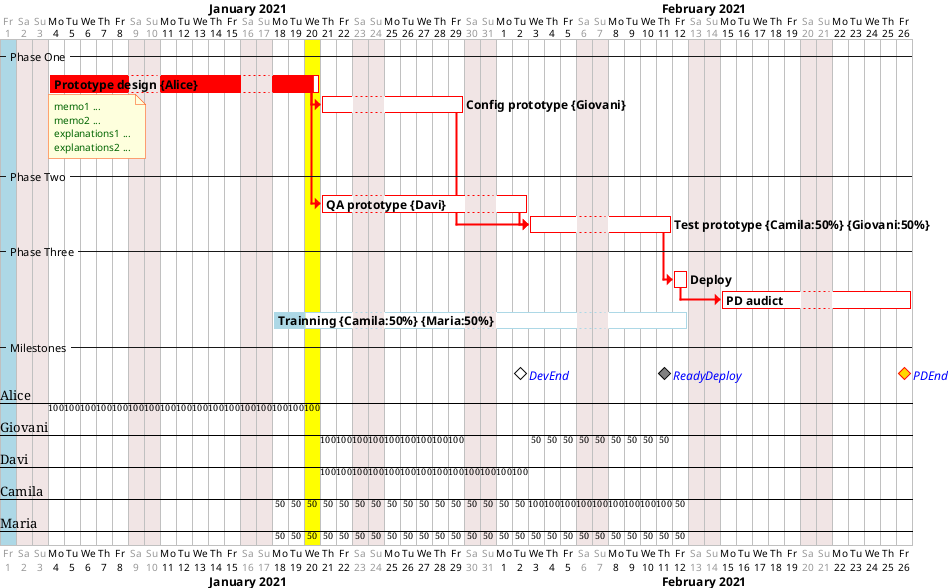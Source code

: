 @startgantt
<style>
ganttDiagram {
	task {
		FontName Helvetica
		FontColor black
		FontSize 12
		FontStyle bold
		BackGroundColor LightBlue
		LineColor blue
	}
	milestone {
		FontColor blue
		FontSize 12
		FontStyle italic
		BackGroundColor gold
		LineColor red
	}
	note {
		FontColor DarkGreen
		FontSize 10
		LineColor OrangeRed
	}
}
</style>

project starts the 2021/01/01

' Day watching
2021/01/20 is colored in Yellow

' Close Days
saturday are closed
sunday are closed
2021/01/01 is closed
2021/01/01 is colored in lightblue

' Tasks and there layers
-- Phase One --
[Prototype design] on {Alice} lasts 13 days
[Prototype design] links to [[http://plantuml.com]]
note bottom
  memo1 ...
  memo2 ...
  explanations1 ...
  explanations2 ...
end note
[Config prototype] on {Giovani} lasts 7 days
-- Phase Two --
[QA prototype] on {Davi} lasts 9 days
[Test prototype] on {Camila:50}{Giovani:50} lasts 7 days
-- Phase Three --
[Deploy] lasts 1 day
[PD audict] lasts 10 days
[Trainning] on {Camila:50}{Maria:50} starts 2021/01/18
[Trainning] ends 2021/02/12
-- Milestones --

' Tasks flow
[Config prototype] starts at [Prototype design]'s end with red bold link
[QA prototype] starts at [Prototype design]'s end with red bold link
[Test prototype] starts at [Config prototype]'s end with red bold link
[Test prototype] starts at [QA prototype]'s end with red bold link
[Deploy] starts at [Test prototype]'s end with red bold link
[PD audict] starts at [Deploy]'s end with red bold link

' Tasks progress
[Prototype design] is 98% completed
[Config prototype] is 0% completed
[QA prototype] is 0% completed
[Test prototype] is 0% completed
[Deploy] is 0% completed
[PD audict] is 0% completed
[Trainning] is 10% completed

' Milestones
[DevEnd] happens at [Prototype design]'s end
[DevEnd] happens at [QA prototype]'s end
[ReadyDeploy] happens at [Test prototype]'s end
[ReadyDeploy] displays on same row as [DevEnd]
[PDEnd] happens at [PD audict]'s end
[PDEnd] displays on same row as [ReadyDeploy]

' Colors
[Prototype design] is colored in Red/Red
[Config prototype] is colored in Red/Red
[QA prototype] is colored in Red/Red
[Test prototype] is colored in Red/Red
[Deploy] is colored in Red/Red
[PD audict] is colored in Red/Red
[DevEnd] is colored in White/Black
[ReadyDeploy] is colored in Gray/Black
[Trainning] is colored in LightBlue
@endgantt
